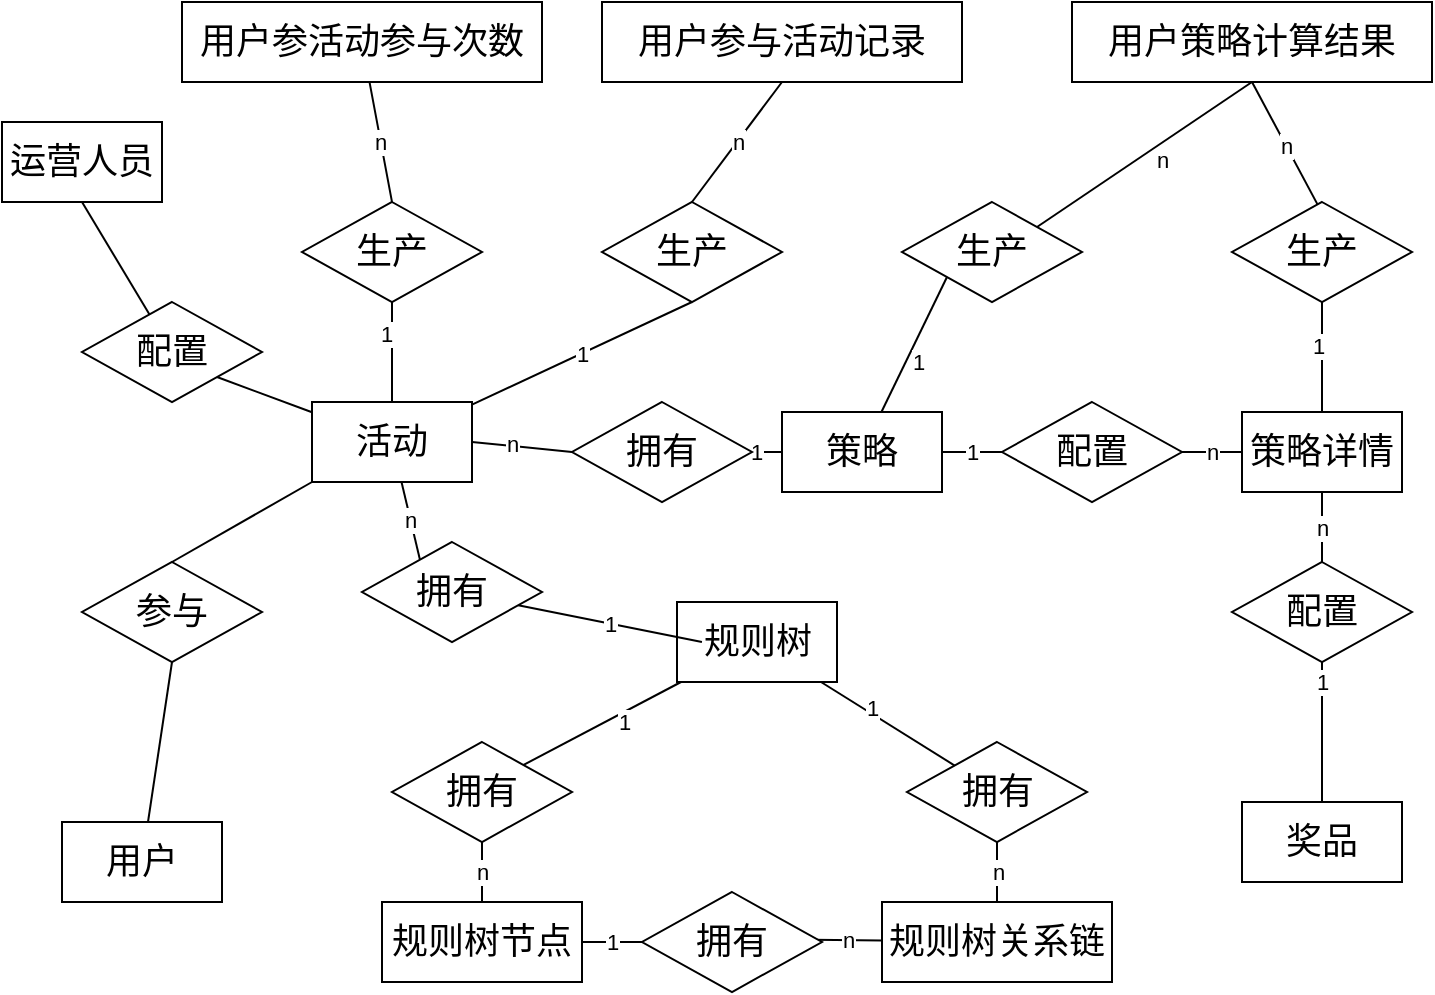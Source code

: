<mxfile version="14.5.1" type="device"><diagram id="R2lEEEUBdFMjLlhIrx00" name="Page-1"><mxGraphModel dx="1024" dy="1692" grid="1" gridSize="10" guides="1" tooltips="1" connect="1" arrows="1" fold="1" page="1" pageScale="1" pageWidth="850" pageHeight="1100" math="0" shadow="0" extFonts="Permanent Marker^https://fonts.googleapis.com/css?family=Permanent+Marker"><root><mxCell id="0"/><mxCell id="1" parent="0"/><mxCell id="tYrlo-GqgJBap1S7IWmP-13" style="edgeStyle=none;rounded=0;orthogonalLoop=1;jettySize=auto;html=1;endArrow=none;endFill=0;entryX=0;entryY=0.5;entryDx=0;entryDy=0;exitX=1;exitY=0.5;exitDx=0;exitDy=0;" parent="1" source="tYrlo-GqgJBap1S7IWmP-3" target="tYrlo-GqgJBap1S7IWmP-11" edge="1"><mxGeometry relative="1" as="geometry"/></mxCell><mxCell id="tYrlo-GqgJBap1S7IWmP-16" value="n" style="edgeLabel;html=1;align=center;verticalAlign=middle;resizable=0;points=[];" parent="tYrlo-GqgJBap1S7IWmP-13" vertex="1" connectable="0"><mxGeometry x="-0.222" y="1" relative="1" as="geometry"><mxPoint as="offset"/></mxGeometry></mxCell><mxCell id="tYrlo-GqgJBap1S7IWmP-57" style="edgeStyle=none;rounded=0;orthogonalLoop=1;jettySize=auto;html=1;entryX=0.5;entryY=1;entryDx=0;entryDy=0;endArrow=none;endFill=0;" parent="1" source="tYrlo-GqgJBap1S7IWmP-3" target="tYrlo-GqgJBap1S7IWmP-33" edge="1"><mxGeometry relative="1" as="geometry"/></mxCell><mxCell id="tYrlo-GqgJBap1S7IWmP-61" value="1" style="edgeLabel;html=1;align=center;verticalAlign=middle;resizable=0;points=[];" parent="tYrlo-GqgJBap1S7IWmP-57" vertex="1" connectable="0"><mxGeometry x="-0.418" y="-1" relative="1" as="geometry"><mxPoint x="-3.87" y="-20.15" as="offset"/></mxGeometry></mxCell><mxCell id="tYrlo-GqgJBap1S7IWmP-69" value="1" style="edgeStyle=none;rounded=0;orthogonalLoop=1;jettySize=auto;html=1;entryX=0.5;entryY=1;entryDx=0;entryDy=0;endArrow=none;endFill=0;" parent="1" source="tYrlo-GqgJBap1S7IWmP-3" target="tYrlo-GqgJBap1S7IWmP-68" edge="1"><mxGeometry relative="1" as="geometry"/></mxCell><mxCell id="tYrlo-GqgJBap1S7IWmP-92" value="n" style="edgeStyle=none;rounded=0;orthogonalLoop=1;jettySize=auto;html=1;entryX=0.322;entryY=0.177;entryDx=0;entryDy=0;entryPerimeter=0;endArrow=none;endFill=0;" parent="1" source="tYrlo-GqgJBap1S7IWmP-3" target="tYrlo-GqgJBap1S7IWmP-91" edge="1"><mxGeometry relative="1" as="geometry"/></mxCell><mxCell id="mzn_SToGJqyrqLoMIemL-9" style="edgeStyle=none;rounded=0;orthogonalLoop=1;jettySize=auto;html=1;entryX=1;entryY=1;entryDx=0;entryDy=0;endArrow=none;endFill=0;" edge="1" parent="1" source="tYrlo-GqgJBap1S7IWmP-3" target="mzn_SToGJqyrqLoMIemL-8"><mxGeometry relative="1" as="geometry"/></mxCell><mxCell id="tYrlo-GqgJBap1S7IWmP-3" value="&lt;font style=&quot;font-size: 18px&quot;&gt;活动&lt;/font&gt;" style="rounded=0;whiteSpace=wrap;html=1;" parent="1" vertex="1"><mxGeometry x="285" y="170" width="80" height="40" as="geometry"/></mxCell><mxCell id="tYrlo-GqgJBap1S7IWmP-74" style="edgeStyle=none;rounded=0;orthogonalLoop=1;jettySize=auto;html=1;entryX=0.5;entryY=1;entryDx=0;entryDy=0;endArrow=none;endFill=0;" parent="1" source="tYrlo-GqgJBap1S7IWmP-4" target="tYrlo-GqgJBap1S7IWmP-73" edge="1"><mxGeometry relative="1" as="geometry"/></mxCell><mxCell id="tYrlo-GqgJBap1S7IWmP-76" value="1" style="edgeLabel;html=1;align=center;verticalAlign=middle;resizable=0;points=[];" parent="tYrlo-GqgJBap1S7IWmP-74" vertex="1" connectable="0"><mxGeometry x="0.212" y="2" relative="1" as="geometry"><mxPoint as="offset"/></mxGeometry></mxCell><mxCell id="tYrlo-GqgJBap1S7IWmP-4" value="&lt;font style=&quot;font-size: 18px&quot;&gt;策略详情&lt;/font&gt;" style="rounded=0;whiteSpace=wrap;html=1;" parent="1" vertex="1"><mxGeometry x="750" y="175" width="80" height="40" as="geometry"/></mxCell><mxCell id="tYrlo-GqgJBap1S7IWmP-51" value="1" style="edgeStyle=none;rounded=0;orthogonalLoop=1;jettySize=auto;html=1;entryX=0;entryY=0.5;entryDx=0;entryDy=0;endArrow=none;endFill=0;" parent="1" source="tYrlo-GqgJBap1S7IWmP-5" target="tYrlo-GqgJBap1S7IWmP-17" edge="1"><mxGeometry relative="1" as="geometry"/></mxCell><mxCell id="tYrlo-GqgJBap1S7IWmP-66" style="edgeStyle=none;rounded=0;orthogonalLoop=1;jettySize=auto;html=1;entryX=0;entryY=1;entryDx=0;entryDy=0;endArrow=none;endFill=0;" parent="1" source="tYrlo-GqgJBap1S7IWmP-5" target="tYrlo-GqgJBap1S7IWmP-63" edge="1"><mxGeometry relative="1" as="geometry"/></mxCell><mxCell id="tYrlo-GqgJBap1S7IWmP-71" value="1" style="edgeLabel;html=1;align=center;verticalAlign=middle;resizable=0;points=[];" parent="tYrlo-GqgJBap1S7IWmP-66" vertex="1" connectable="0"><mxGeometry x="-0.204" y="-5" relative="1" as="geometry"><mxPoint as="offset"/></mxGeometry></mxCell><mxCell id="tYrlo-GqgJBap1S7IWmP-5" value="&lt;font style=&quot;font-size: 18px&quot;&gt;策略&lt;/font&gt;" style="rounded=0;whiteSpace=wrap;html=1;" parent="1" vertex="1"><mxGeometry x="520" y="175" width="80" height="40" as="geometry"/></mxCell><mxCell id="tYrlo-GqgJBap1S7IWmP-49" value="1" style="edgeStyle=none;rounded=0;orthogonalLoop=1;jettySize=auto;html=1;entryX=0.5;entryY=0;entryDx=0;entryDy=0;endArrow=none;endFill=0;" parent="1" source="tYrlo-GqgJBap1S7IWmP-6" target="tYrlo-GqgJBap1S7IWmP-23" edge="1"><mxGeometry relative="1" as="geometry"/></mxCell><mxCell id="tYrlo-GqgJBap1S7IWmP-6" value="&lt;font style=&quot;font-size: 18px&quot;&gt;奖品&lt;/font&gt;" style="rounded=0;whiteSpace=wrap;html=1;" parent="1" vertex="1"><mxGeometry x="750" y="370" width="80" height="40" as="geometry"/></mxCell><mxCell id="tYrlo-GqgJBap1S7IWmP-7" value="&lt;font style=&quot;font-size: 18px&quot;&gt;用户参与活动记录&lt;/font&gt;" style="rounded=0;whiteSpace=wrap;html=1;" parent="1" vertex="1"><mxGeometry x="430" y="-30" width="180" height="40" as="geometry"/></mxCell><mxCell id="tYrlo-GqgJBap1S7IWmP-60" value="n" style="edgeStyle=none;rounded=0;orthogonalLoop=1;jettySize=auto;html=1;entryX=0.5;entryY=0;entryDx=0;entryDy=0;endArrow=none;endFill=0;" parent="1" source="tYrlo-GqgJBap1S7IWmP-8" target="tYrlo-GqgJBap1S7IWmP-33" edge="1"><mxGeometry relative="1" as="geometry"/></mxCell><mxCell id="tYrlo-GqgJBap1S7IWmP-65" style="edgeStyle=none;rounded=0;orthogonalLoop=1;jettySize=auto;html=1;entryX=1;entryY=0;entryDx=0;entryDy=0;endArrow=none;endFill=0;exitX=0.5;exitY=1;exitDx=0;exitDy=0;" parent="1" source="tYrlo-GqgJBap1S7IWmP-9" target="tYrlo-GqgJBap1S7IWmP-63" edge="1"><mxGeometry relative="1" as="geometry"/></mxCell><mxCell id="tYrlo-GqgJBap1S7IWmP-72" value="n" style="edgeLabel;html=1;align=center;verticalAlign=middle;resizable=0;points=[];" parent="tYrlo-GqgJBap1S7IWmP-65" vertex="1" connectable="0"><mxGeometry x="-0.085" y="7" relative="1" as="geometry"><mxPoint as="offset"/></mxGeometry></mxCell><mxCell id="tYrlo-GqgJBap1S7IWmP-8" value="&lt;font style=&quot;font-size: 18px&quot;&gt;用户参活动参与次数&lt;/font&gt;" style="rounded=0;whiteSpace=wrap;html=1;" parent="1" vertex="1"><mxGeometry x="220" y="-30" width="180" height="40" as="geometry"/></mxCell><mxCell id="tYrlo-GqgJBap1S7IWmP-9" value="&lt;font style=&quot;font-size: 18px&quot;&gt;用户策略计算结果&lt;/font&gt;" style="rounded=0;whiteSpace=wrap;html=1;" parent="1" vertex="1"><mxGeometry x="665" y="-30" width="180" height="40" as="geometry"/></mxCell><mxCell id="tYrlo-GqgJBap1S7IWmP-14" style="edgeStyle=none;rounded=0;orthogonalLoop=1;jettySize=auto;html=1;entryX=0;entryY=0.5;entryDx=0;entryDy=0;endArrow=none;endFill=0;exitX=1;exitY=0.5;exitDx=0;exitDy=0;" parent="1" source="tYrlo-GqgJBap1S7IWmP-11" target="tYrlo-GqgJBap1S7IWmP-5" edge="1"><mxGeometry relative="1" as="geometry"/></mxCell><mxCell id="tYrlo-GqgJBap1S7IWmP-15" value="1" style="edgeLabel;html=1;align=center;verticalAlign=middle;resizable=0;points=[];" parent="tYrlo-GqgJBap1S7IWmP-14" vertex="1" connectable="0"><mxGeometry x="0.459" y="-2" relative="1" as="geometry"><mxPoint x="-9.14" y="-2" as="offset"/></mxGeometry></mxCell><mxCell id="tYrlo-GqgJBap1S7IWmP-11" value="&lt;span style=&quot;font-size: 18px&quot;&gt;拥有&lt;/span&gt;" style="rhombus;whiteSpace=wrap;html=1;" parent="1" vertex="1"><mxGeometry x="415" y="170" width="90" height="50" as="geometry"/></mxCell><mxCell id="tYrlo-GqgJBap1S7IWmP-52" value="n" style="edgeStyle=none;rounded=0;orthogonalLoop=1;jettySize=auto;html=1;entryX=0;entryY=0.5;entryDx=0;entryDy=0;endArrow=none;endFill=0;" parent="1" source="tYrlo-GqgJBap1S7IWmP-17" target="tYrlo-GqgJBap1S7IWmP-4" edge="1"><mxGeometry relative="1" as="geometry"/></mxCell><mxCell id="tYrlo-GqgJBap1S7IWmP-17" value="&lt;span style=&quot;font-size: 18px&quot;&gt;配置&lt;/span&gt;" style="rhombus;whiteSpace=wrap;html=1;" parent="1" vertex="1"><mxGeometry x="630" y="170" width="90" height="50" as="geometry"/></mxCell><mxCell id="tYrlo-GqgJBap1S7IWmP-50" value="n" style="edgeStyle=none;rounded=0;orthogonalLoop=1;jettySize=auto;html=1;endArrow=none;endFill=0;" parent="1" source="tYrlo-GqgJBap1S7IWmP-23" target="tYrlo-GqgJBap1S7IWmP-4" edge="1"><mxGeometry relative="1" as="geometry"/></mxCell><mxCell id="tYrlo-GqgJBap1S7IWmP-23" value="&lt;span style=&quot;font-size: 18px&quot;&gt;配置&lt;/span&gt;" style="rhombus;whiteSpace=wrap;html=1;" parent="1" vertex="1"><mxGeometry x="745" y="250" width="90" height="50" as="geometry"/></mxCell><mxCell id="tYrlo-GqgJBap1S7IWmP-33" value="&lt;span style=&quot;font-size: 18px&quot;&gt;生产&lt;/span&gt;" style="rhombus;whiteSpace=wrap;html=1;" parent="1" vertex="1"><mxGeometry x="280" y="70" width="90" height="50" as="geometry"/></mxCell><mxCell id="tYrlo-GqgJBap1S7IWmP-63" value="&lt;span style=&quot;font-size: 18px&quot;&gt;生产&lt;/span&gt;" style="rhombus;whiteSpace=wrap;html=1;" parent="1" vertex="1"><mxGeometry x="580" y="70" width="90" height="50" as="geometry"/></mxCell><mxCell id="tYrlo-GqgJBap1S7IWmP-70" value="n" style="edgeStyle=none;rounded=0;orthogonalLoop=1;jettySize=auto;html=1;entryX=0.5;entryY=1;entryDx=0;entryDy=0;endArrow=none;endFill=0;exitX=0.5;exitY=0;exitDx=0;exitDy=0;" parent="1" source="tYrlo-GqgJBap1S7IWmP-68" target="tYrlo-GqgJBap1S7IWmP-7" edge="1"><mxGeometry relative="1" as="geometry"/></mxCell><mxCell id="tYrlo-GqgJBap1S7IWmP-68" value="&lt;span style=&quot;font-size: 18px&quot;&gt;生产&lt;/span&gt;" style="rhombus;whiteSpace=wrap;html=1;" parent="1" vertex="1"><mxGeometry x="430" y="70" width="90" height="50" as="geometry"/></mxCell><mxCell id="tYrlo-GqgJBap1S7IWmP-75" value="n" style="edgeStyle=none;rounded=0;orthogonalLoop=1;jettySize=auto;html=1;entryX=0.5;entryY=1;entryDx=0;entryDy=0;endArrow=none;endFill=0;exitX=0.498;exitY=0.101;exitDx=0;exitDy=0;exitPerimeter=0;" parent="1" source="tYrlo-GqgJBap1S7IWmP-73" target="tYrlo-GqgJBap1S7IWmP-9" edge="1"><mxGeometry relative="1" as="geometry"/></mxCell><mxCell id="tYrlo-GqgJBap1S7IWmP-73" value="&lt;span style=&quot;font-size: 18px&quot;&gt;生产&lt;/span&gt;" style="rhombus;whiteSpace=wrap;html=1;" parent="1" vertex="1"><mxGeometry x="745" y="70" width="90" height="50" as="geometry"/></mxCell><mxCell id="tYrlo-GqgJBap1S7IWmP-83" style="edgeStyle=none;rounded=0;orthogonalLoop=1;jettySize=auto;html=1;entryX=0.691;entryY=0.267;entryDx=0;entryDy=0;entryPerimeter=0;endArrow=none;endFill=0;" parent="1" source="tYrlo-GqgJBap1S7IWmP-77" target="tYrlo-GqgJBap1S7IWmP-80" edge="1"><mxGeometry relative="1" as="geometry"/></mxCell><mxCell id="tYrlo-GqgJBap1S7IWmP-87" value="1" style="edgeLabel;html=1;align=center;verticalAlign=middle;resizable=0;points=[];" parent="tYrlo-GqgJBap1S7IWmP-83" vertex="1" connectable="0"><mxGeometry x="-0.249" y="4" relative="1" as="geometry"><mxPoint as="offset"/></mxGeometry></mxCell><mxCell id="tYrlo-GqgJBap1S7IWmP-85" style="edgeStyle=none;rounded=0;orthogonalLoop=1;jettySize=auto;html=1;endArrow=none;endFill=0;" parent="1" source="tYrlo-GqgJBap1S7IWmP-77" target="tYrlo-GqgJBap1S7IWmP-82" edge="1"><mxGeometry relative="1" as="geometry"/></mxCell><mxCell id="tYrlo-GqgJBap1S7IWmP-88" value="1" style="edgeLabel;html=1;align=center;verticalAlign=middle;resizable=0;points=[];" parent="tYrlo-GqgJBap1S7IWmP-85" vertex="1" connectable="0"><mxGeometry x="-0.284" y="2" relative="1" as="geometry"><mxPoint as="offset"/></mxGeometry></mxCell><mxCell id="tYrlo-GqgJBap1S7IWmP-77" value="&lt;span style=&quot;font-size: 18px&quot;&gt;规则树&lt;/span&gt;" style="rounded=0;whiteSpace=wrap;html=1;" parent="1" vertex="1"><mxGeometry x="467.5" y="270" width="80" height="40" as="geometry"/></mxCell><mxCell id="tYrlo-GqgJBap1S7IWmP-84" value="n" style="edgeStyle=none;rounded=0;orthogonalLoop=1;jettySize=auto;html=1;entryX=0.5;entryY=1;entryDx=0;entryDy=0;endArrow=none;endFill=0;" parent="1" source="tYrlo-GqgJBap1S7IWmP-78" target="tYrlo-GqgJBap1S7IWmP-80" edge="1"><mxGeometry relative="1" as="geometry"/></mxCell><mxCell id="tYrlo-GqgJBap1S7IWmP-89" value="1" style="edgeStyle=none;rounded=0;orthogonalLoop=1;jettySize=auto;html=1;entryX=0;entryY=0.5;entryDx=0;entryDy=0;endArrow=none;endFill=0;" parent="1" source="tYrlo-GqgJBap1S7IWmP-78" target="tYrlo-GqgJBap1S7IWmP-81" edge="1"><mxGeometry relative="1" as="geometry"/></mxCell><mxCell id="tYrlo-GqgJBap1S7IWmP-78" value="&lt;span style=&quot;font-size: 18px&quot;&gt;规则树节点&lt;/span&gt;" style="rounded=0;whiteSpace=wrap;html=1;" parent="1" vertex="1"><mxGeometry x="320" y="420" width="100" height="40" as="geometry"/></mxCell><mxCell id="tYrlo-GqgJBap1S7IWmP-90" value="n" style="edgeStyle=none;rounded=0;orthogonalLoop=1;jettySize=auto;html=1;entryX=0.943;entryY=0.477;entryDx=0;entryDy=0;entryPerimeter=0;endArrow=none;endFill=0;" parent="1" source="tYrlo-GqgJBap1S7IWmP-79" target="tYrlo-GqgJBap1S7IWmP-81" edge="1"><mxGeometry relative="1" as="geometry"/></mxCell><mxCell id="tYrlo-GqgJBap1S7IWmP-79" value="&lt;span style=&quot;font-size: 18px&quot;&gt;规则树关系链&lt;/span&gt;" style="rounded=0;whiteSpace=wrap;html=1;" parent="1" vertex="1"><mxGeometry x="570" y="420" width="115" height="40" as="geometry"/></mxCell><mxCell id="tYrlo-GqgJBap1S7IWmP-80" value="&lt;span style=&quot;font-size: 18px&quot;&gt;拥有&lt;/span&gt;" style="rhombus;whiteSpace=wrap;html=1;" parent="1" vertex="1"><mxGeometry x="325" y="340" width="90" height="50" as="geometry"/></mxCell><mxCell id="tYrlo-GqgJBap1S7IWmP-81" value="&lt;span style=&quot;font-size: 18px&quot;&gt;拥有&lt;/span&gt;" style="rhombus;whiteSpace=wrap;html=1;" parent="1" vertex="1"><mxGeometry x="450" y="415" width="90" height="50" as="geometry"/></mxCell><mxCell id="tYrlo-GqgJBap1S7IWmP-86" value="n" style="edgeStyle=none;rounded=0;orthogonalLoop=1;jettySize=auto;html=1;endArrow=none;endFill=0;" parent="1" source="tYrlo-GqgJBap1S7IWmP-82" target="tYrlo-GqgJBap1S7IWmP-79" edge="1"><mxGeometry relative="1" as="geometry"/></mxCell><mxCell id="tYrlo-GqgJBap1S7IWmP-82" value="&lt;span style=&quot;font-size: 18px&quot;&gt;拥有&lt;/span&gt;" style="rhombus;whiteSpace=wrap;html=1;" parent="1" vertex="1"><mxGeometry x="582.5" y="340" width="90" height="50" as="geometry"/></mxCell><mxCell id="tYrlo-GqgJBap1S7IWmP-93" value="1" style="edgeStyle=none;rounded=0;orthogonalLoop=1;jettySize=auto;html=1;entryX=0.156;entryY=0.5;entryDx=0;entryDy=0;entryPerimeter=0;endArrow=none;endFill=0;" parent="1" source="tYrlo-GqgJBap1S7IWmP-91" target="tYrlo-GqgJBap1S7IWmP-77" edge="1"><mxGeometry relative="1" as="geometry"/></mxCell><mxCell id="tYrlo-GqgJBap1S7IWmP-91" value="&lt;span style=&quot;font-size: 18px&quot;&gt;拥有&lt;/span&gt;" style="rhombus;whiteSpace=wrap;html=1;" parent="1" vertex="1"><mxGeometry x="310" y="240" width="90" height="50" as="geometry"/></mxCell><mxCell id="mzn_SToGJqyrqLoMIemL-4" style="rounded=0;orthogonalLoop=1;jettySize=auto;html=1;entryX=0.5;entryY=1;entryDx=0;entryDy=0;endArrow=none;endFill=0;" edge="1" parent="1" source="mzn_SToGJqyrqLoMIemL-2" target="mzn_SToGJqyrqLoMIemL-3"><mxGeometry relative="1" as="geometry"/></mxCell><mxCell id="mzn_SToGJqyrqLoMIemL-2" value="&lt;font style=&quot;font-size: 18px&quot;&gt;用户&lt;/font&gt;" style="rounded=0;whiteSpace=wrap;html=1;" vertex="1" parent="1"><mxGeometry x="160" y="380" width="80" height="40" as="geometry"/></mxCell><mxCell id="mzn_SToGJqyrqLoMIemL-5" style="rounded=0;orthogonalLoop=1;jettySize=auto;html=1;entryX=0;entryY=1;entryDx=0;entryDy=0;exitX=0.5;exitY=0;exitDx=0;exitDy=0;endArrow=none;endFill=0;" edge="1" parent="1" source="mzn_SToGJqyrqLoMIemL-3" target="tYrlo-GqgJBap1S7IWmP-3"><mxGeometry relative="1" as="geometry"/></mxCell><mxCell id="mzn_SToGJqyrqLoMIemL-3" value="&lt;span style=&quot;font-size: 18px&quot;&gt;参与&lt;/span&gt;" style="rhombus;whiteSpace=wrap;html=1;" vertex="1" parent="1"><mxGeometry x="170" y="250" width="90" height="50" as="geometry"/></mxCell><mxCell id="mzn_SToGJqyrqLoMIemL-6" value="&lt;font style=&quot;font-size: 18px&quot;&gt;运营人员&lt;/font&gt;" style="rounded=0;whiteSpace=wrap;html=1;" vertex="1" parent="1"><mxGeometry x="130" y="30" width="80" height="40" as="geometry"/></mxCell><mxCell id="mzn_SToGJqyrqLoMIemL-10" style="edgeStyle=none;rounded=0;orthogonalLoop=1;jettySize=auto;html=1;entryX=0.5;entryY=1;entryDx=0;entryDy=0;endArrow=none;endFill=0;" edge="1" parent="1" source="mzn_SToGJqyrqLoMIemL-8" target="mzn_SToGJqyrqLoMIemL-6"><mxGeometry relative="1" as="geometry"/></mxCell><mxCell id="mzn_SToGJqyrqLoMIemL-8" value="&lt;span style=&quot;font-size: 18px&quot;&gt;配置&lt;/span&gt;" style="rhombus;whiteSpace=wrap;html=1;" vertex="1" parent="1"><mxGeometry x="170" y="120" width="90" height="50" as="geometry"/></mxCell></root></mxGraphModel></diagram></mxfile>